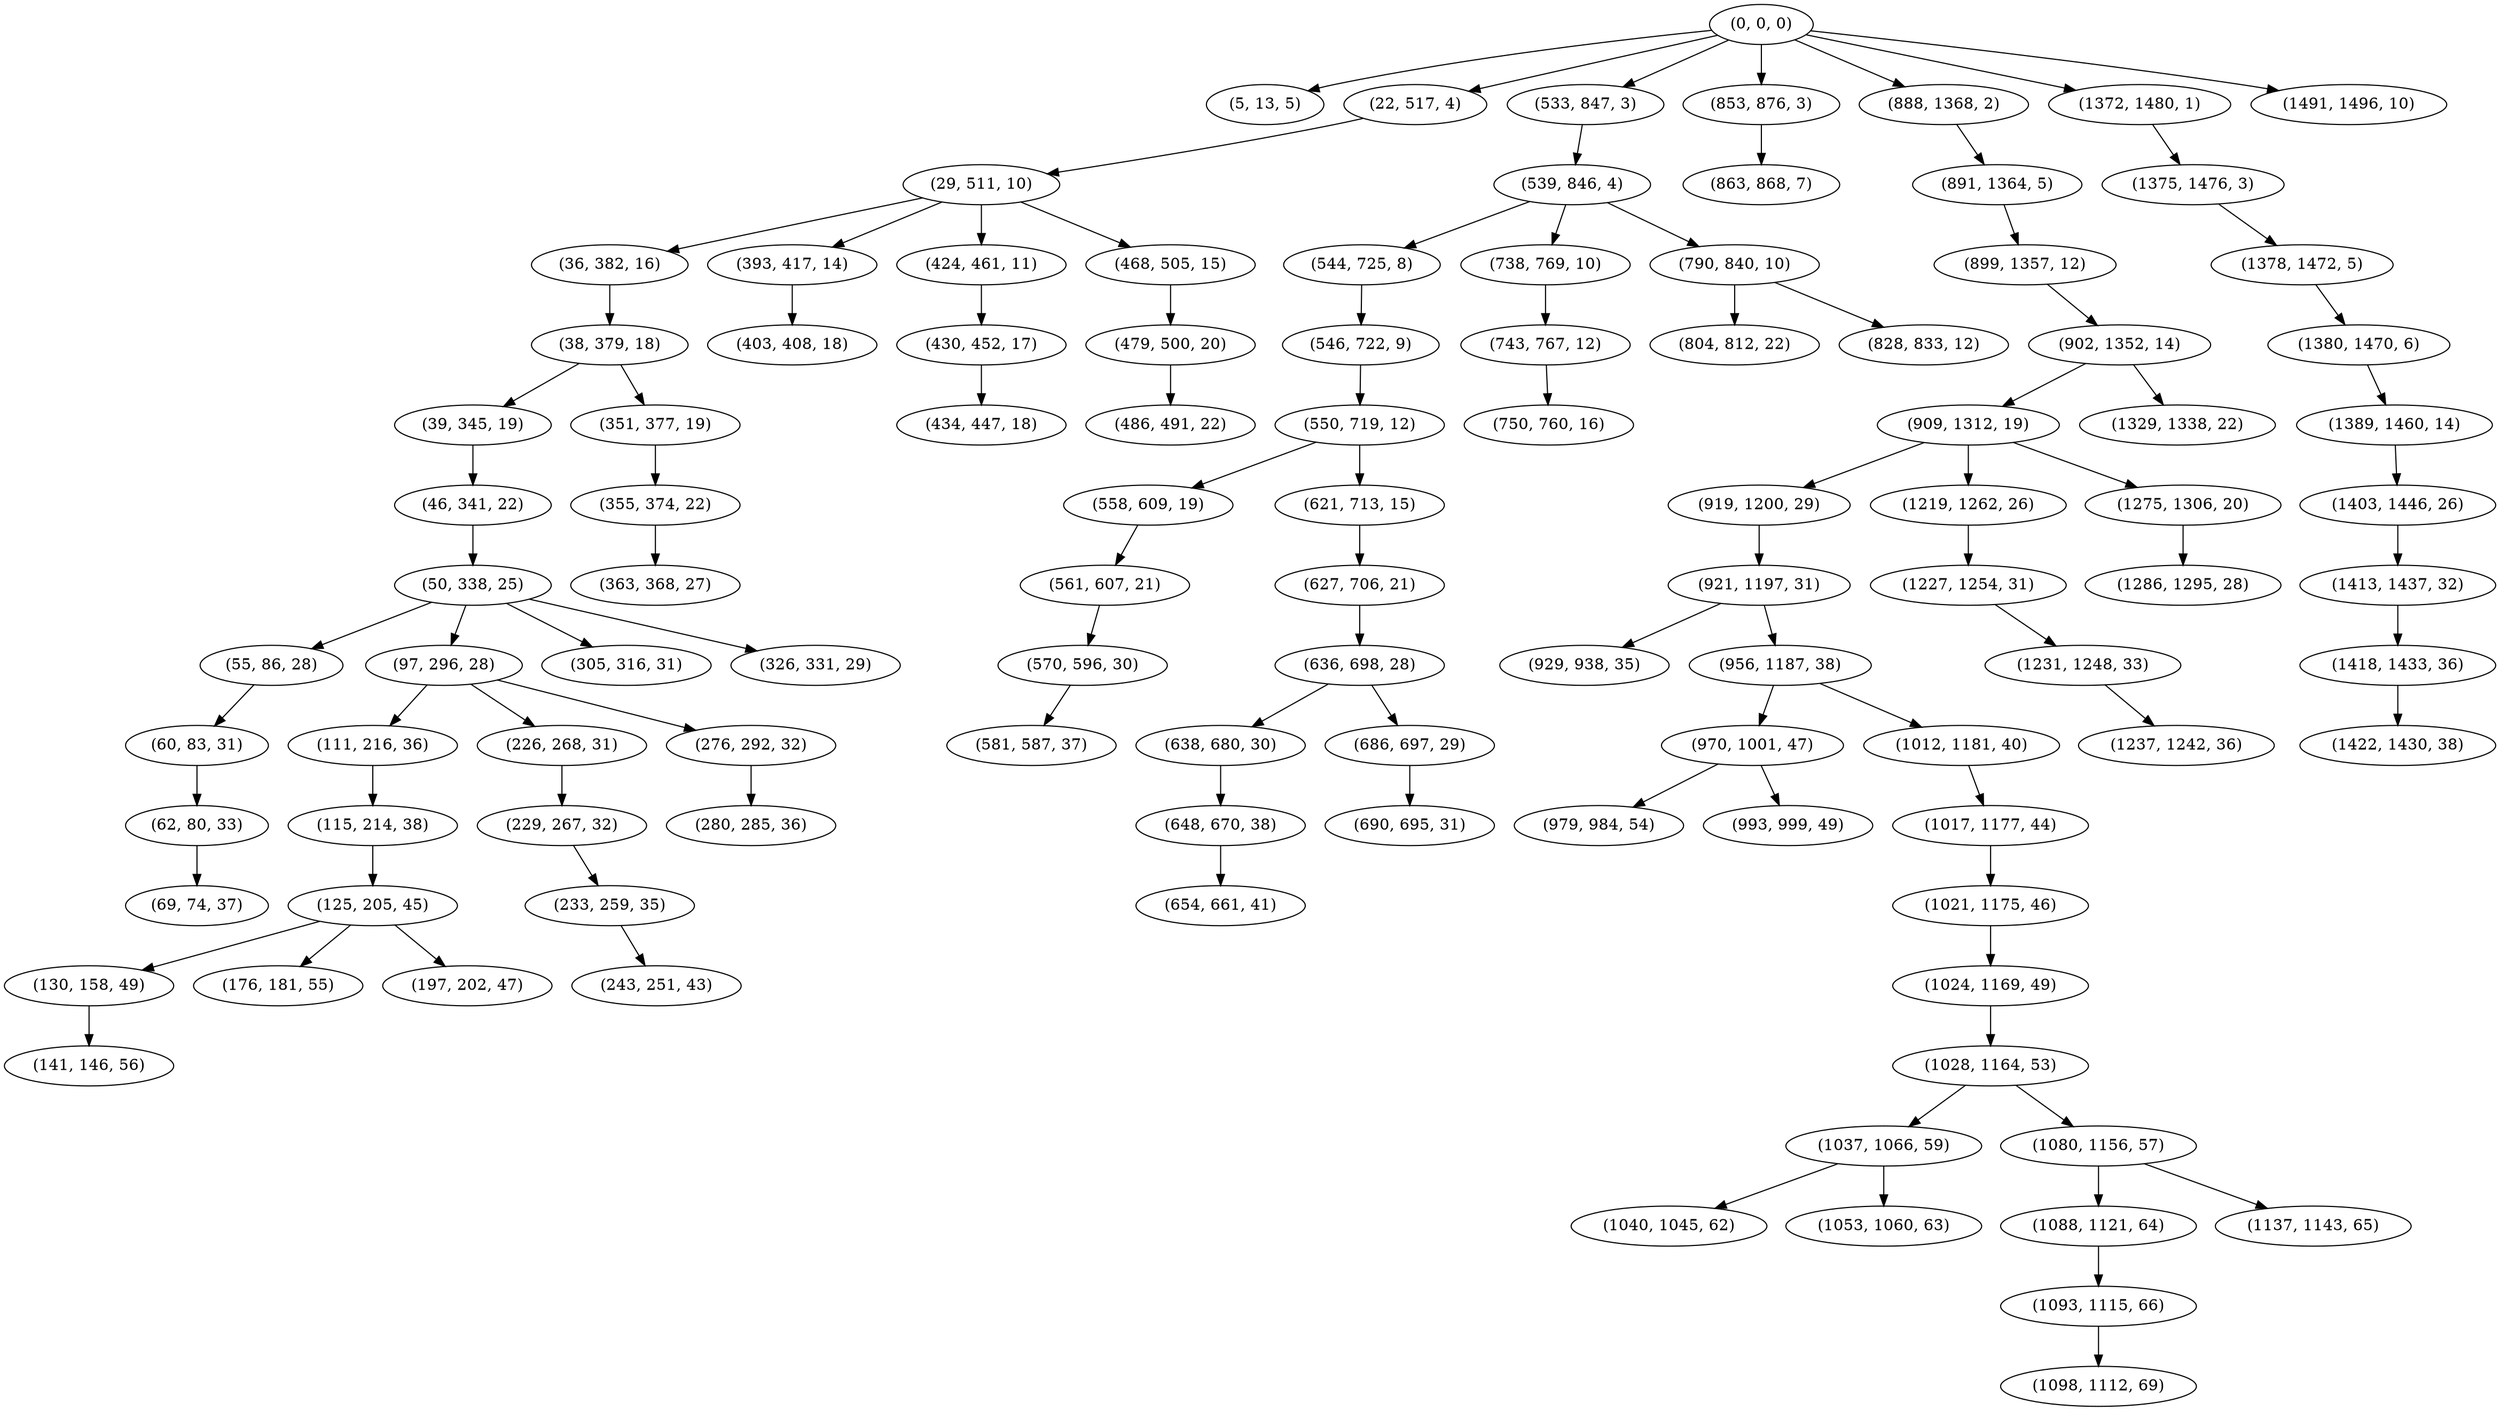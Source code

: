 digraph tree {
    "(0, 0, 0)";
    "(5, 13, 5)";
    "(22, 517, 4)";
    "(29, 511, 10)";
    "(36, 382, 16)";
    "(38, 379, 18)";
    "(39, 345, 19)";
    "(46, 341, 22)";
    "(50, 338, 25)";
    "(55, 86, 28)";
    "(60, 83, 31)";
    "(62, 80, 33)";
    "(69, 74, 37)";
    "(97, 296, 28)";
    "(111, 216, 36)";
    "(115, 214, 38)";
    "(125, 205, 45)";
    "(130, 158, 49)";
    "(141, 146, 56)";
    "(176, 181, 55)";
    "(197, 202, 47)";
    "(226, 268, 31)";
    "(229, 267, 32)";
    "(233, 259, 35)";
    "(243, 251, 43)";
    "(276, 292, 32)";
    "(280, 285, 36)";
    "(305, 316, 31)";
    "(326, 331, 29)";
    "(351, 377, 19)";
    "(355, 374, 22)";
    "(363, 368, 27)";
    "(393, 417, 14)";
    "(403, 408, 18)";
    "(424, 461, 11)";
    "(430, 452, 17)";
    "(434, 447, 18)";
    "(468, 505, 15)";
    "(479, 500, 20)";
    "(486, 491, 22)";
    "(533, 847, 3)";
    "(539, 846, 4)";
    "(544, 725, 8)";
    "(546, 722, 9)";
    "(550, 719, 12)";
    "(558, 609, 19)";
    "(561, 607, 21)";
    "(570, 596, 30)";
    "(581, 587, 37)";
    "(621, 713, 15)";
    "(627, 706, 21)";
    "(636, 698, 28)";
    "(638, 680, 30)";
    "(648, 670, 38)";
    "(654, 661, 41)";
    "(686, 697, 29)";
    "(690, 695, 31)";
    "(738, 769, 10)";
    "(743, 767, 12)";
    "(750, 760, 16)";
    "(790, 840, 10)";
    "(804, 812, 22)";
    "(828, 833, 12)";
    "(853, 876, 3)";
    "(863, 868, 7)";
    "(888, 1368, 2)";
    "(891, 1364, 5)";
    "(899, 1357, 12)";
    "(902, 1352, 14)";
    "(909, 1312, 19)";
    "(919, 1200, 29)";
    "(921, 1197, 31)";
    "(929, 938, 35)";
    "(956, 1187, 38)";
    "(970, 1001, 47)";
    "(979, 984, 54)";
    "(993, 999, 49)";
    "(1012, 1181, 40)";
    "(1017, 1177, 44)";
    "(1021, 1175, 46)";
    "(1024, 1169, 49)";
    "(1028, 1164, 53)";
    "(1037, 1066, 59)";
    "(1040, 1045, 62)";
    "(1053, 1060, 63)";
    "(1080, 1156, 57)";
    "(1088, 1121, 64)";
    "(1093, 1115, 66)";
    "(1098, 1112, 69)";
    "(1137, 1143, 65)";
    "(1219, 1262, 26)";
    "(1227, 1254, 31)";
    "(1231, 1248, 33)";
    "(1237, 1242, 36)";
    "(1275, 1306, 20)";
    "(1286, 1295, 28)";
    "(1329, 1338, 22)";
    "(1372, 1480, 1)";
    "(1375, 1476, 3)";
    "(1378, 1472, 5)";
    "(1380, 1470, 6)";
    "(1389, 1460, 14)";
    "(1403, 1446, 26)";
    "(1413, 1437, 32)";
    "(1418, 1433, 36)";
    "(1422, 1430, 38)";
    "(1491, 1496, 10)";
    "(0, 0, 0)" -> "(5, 13, 5)";
    "(0, 0, 0)" -> "(22, 517, 4)";
    "(0, 0, 0)" -> "(533, 847, 3)";
    "(0, 0, 0)" -> "(853, 876, 3)";
    "(0, 0, 0)" -> "(888, 1368, 2)";
    "(0, 0, 0)" -> "(1372, 1480, 1)";
    "(0, 0, 0)" -> "(1491, 1496, 10)";
    "(22, 517, 4)" -> "(29, 511, 10)";
    "(29, 511, 10)" -> "(36, 382, 16)";
    "(29, 511, 10)" -> "(393, 417, 14)";
    "(29, 511, 10)" -> "(424, 461, 11)";
    "(29, 511, 10)" -> "(468, 505, 15)";
    "(36, 382, 16)" -> "(38, 379, 18)";
    "(38, 379, 18)" -> "(39, 345, 19)";
    "(38, 379, 18)" -> "(351, 377, 19)";
    "(39, 345, 19)" -> "(46, 341, 22)";
    "(46, 341, 22)" -> "(50, 338, 25)";
    "(50, 338, 25)" -> "(55, 86, 28)";
    "(50, 338, 25)" -> "(97, 296, 28)";
    "(50, 338, 25)" -> "(305, 316, 31)";
    "(50, 338, 25)" -> "(326, 331, 29)";
    "(55, 86, 28)" -> "(60, 83, 31)";
    "(60, 83, 31)" -> "(62, 80, 33)";
    "(62, 80, 33)" -> "(69, 74, 37)";
    "(97, 296, 28)" -> "(111, 216, 36)";
    "(97, 296, 28)" -> "(226, 268, 31)";
    "(97, 296, 28)" -> "(276, 292, 32)";
    "(111, 216, 36)" -> "(115, 214, 38)";
    "(115, 214, 38)" -> "(125, 205, 45)";
    "(125, 205, 45)" -> "(130, 158, 49)";
    "(125, 205, 45)" -> "(176, 181, 55)";
    "(125, 205, 45)" -> "(197, 202, 47)";
    "(130, 158, 49)" -> "(141, 146, 56)";
    "(226, 268, 31)" -> "(229, 267, 32)";
    "(229, 267, 32)" -> "(233, 259, 35)";
    "(233, 259, 35)" -> "(243, 251, 43)";
    "(276, 292, 32)" -> "(280, 285, 36)";
    "(351, 377, 19)" -> "(355, 374, 22)";
    "(355, 374, 22)" -> "(363, 368, 27)";
    "(393, 417, 14)" -> "(403, 408, 18)";
    "(424, 461, 11)" -> "(430, 452, 17)";
    "(430, 452, 17)" -> "(434, 447, 18)";
    "(468, 505, 15)" -> "(479, 500, 20)";
    "(479, 500, 20)" -> "(486, 491, 22)";
    "(533, 847, 3)" -> "(539, 846, 4)";
    "(539, 846, 4)" -> "(544, 725, 8)";
    "(539, 846, 4)" -> "(738, 769, 10)";
    "(539, 846, 4)" -> "(790, 840, 10)";
    "(544, 725, 8)" -> "(546, 722, 9)";
    "(546, 722, 9)" -> "(550, 719, 12)";
    "(550, 719, 12)" -> "(558, 609, 19)";
    "(550, 719, 12)" -> "(621, 713, 15)";
    "(558, 609, 19)" -> "(561, 607, 21)";
    "(561, 607, 21)" -> "(570, 596, 30)";
    "(570, 596, 30)" -> "(581, 587, 37)";
    "(621, 713, 15)" -> "(627, 706, 21)";
    "(627, 706, 21)" -> "(636, 698, 28)";
    "(636, 698, 28)" -> "(638, 680, 30)";
    "(636, 698, 28)" -> "(686, 697, 29)";
    "(638, 680, 30)" -> "(648, 670, 38)";
    "(648, 670, 38)" -> "(654, 661, 41)";
    "(686, 697, 29)" -> "(690, 695, 31)";
    "(738, 769, 10)" -> "(743, 767, 12)";
    "(743, 767, 12)" -> "(750, 760, 16)";
    "(790, 840, 10)" -> "(804, 812, 22)";
    "(790, 840, 10)" -> "(828, 833, 12)";
    "(853, 876, 3)" -> "(863, 868, 7)";
    "(888, 1368, 2)" -> "(891, 1364, 5)";
    "(891, 1364, 5)" -> "(899, 1357, 12)";
    "(899, 1357, 12)" -> "(902, 1352, 14)";
    "(902, 1352, 14)" -> "(909, 1312, 19)";
    "(902, 1352, 14)" -> "(1329, 1338, 22)";
    "(909, 1312, 19)" -> "(919, 1200, 29)";
    "(909, 1312, 19)" -> "(1219, 1262, 26)";
    "(909, 1312, 19)" -> "(1275, 1306, 20)";
    "(919, 1200, 29)" -> "(921, 1197, 31)";
    "(921, 1197, 31)" -> "(929, 938, 35)";
    "(921, 1197, 31)" -> "(956, 1187, 38)";
    "(956, 1187, 38)" -> "(970, 1001, 47)";
    "(956, 1187, 38)" -> "(1012, 1181, 40)";
    "(970, 1001, 47)" -> "(979, 984, 54)";
    "(970, 1001, 47)" -> "(993, 999, 49)";
    "(1012, 1181, 40)" -> "(1017, 1177, 44)";
    "(1017, 1177, 44)" -> "(1021, 1175, 46)";
    "(1021, 1175, 46)" -> "(1024, 1169, 49)";
    "(1024, 1169, 49)" -> "(1028, 1164, 53)";
    "(1028, 1164, 53)" -> "(1037, 1066, 59)";
    "(1028, 1164, 53)" -> "(1080, 1156, 57)";
    "(1037, 1066, 59)" -> "(1040, 1045, 62)";
    "(1037, 1066, 59)" -> "(1053, 1060, 63)";
    "(1080, 1156, 57)" -> "(1088, 1121, 64)";
    "(1080, 1156, 57)" -> "(1137, 1143, 65)";
    "(1088, 1121, 64)" -> "(1093, 1115, 66)";
    "(1093, 1115, 66)" -> "(1098, 1112, 69)";
    "(1219, 1262, 26)" -> "(1227, 1254, 31)";
    "(1227, 1254, 31)" -> "(1231, 1248, 33)";
    "(1231, 1248, 33)" -> "(1237, 1242, 36)";
    "(1275, 1306, 20)" -> "(1286, 1295, 28)";
    "(1372, 1480, 1)" -> "(1375, 1476, 3)";
    "(1375, 1476, 3)" -> "(1378, 1472, 5)";
    "(1378, 1472, 5)" -> "(1380, 1470, 6)";
    "(1380, 1470, 6)" -> "(1389, 1460, 14)";
    "(1389, 1460, 14)" -> "(1403, 1446, 26)";
    "(1403, 1446, 26)" -> "(1413, 1437, 32)";
    "(1413, 1437, 32)" -> "(1418, 1433, 36)";
    "(1418, 1433, 36)" -> "(1422, 1430, 38)";
}
